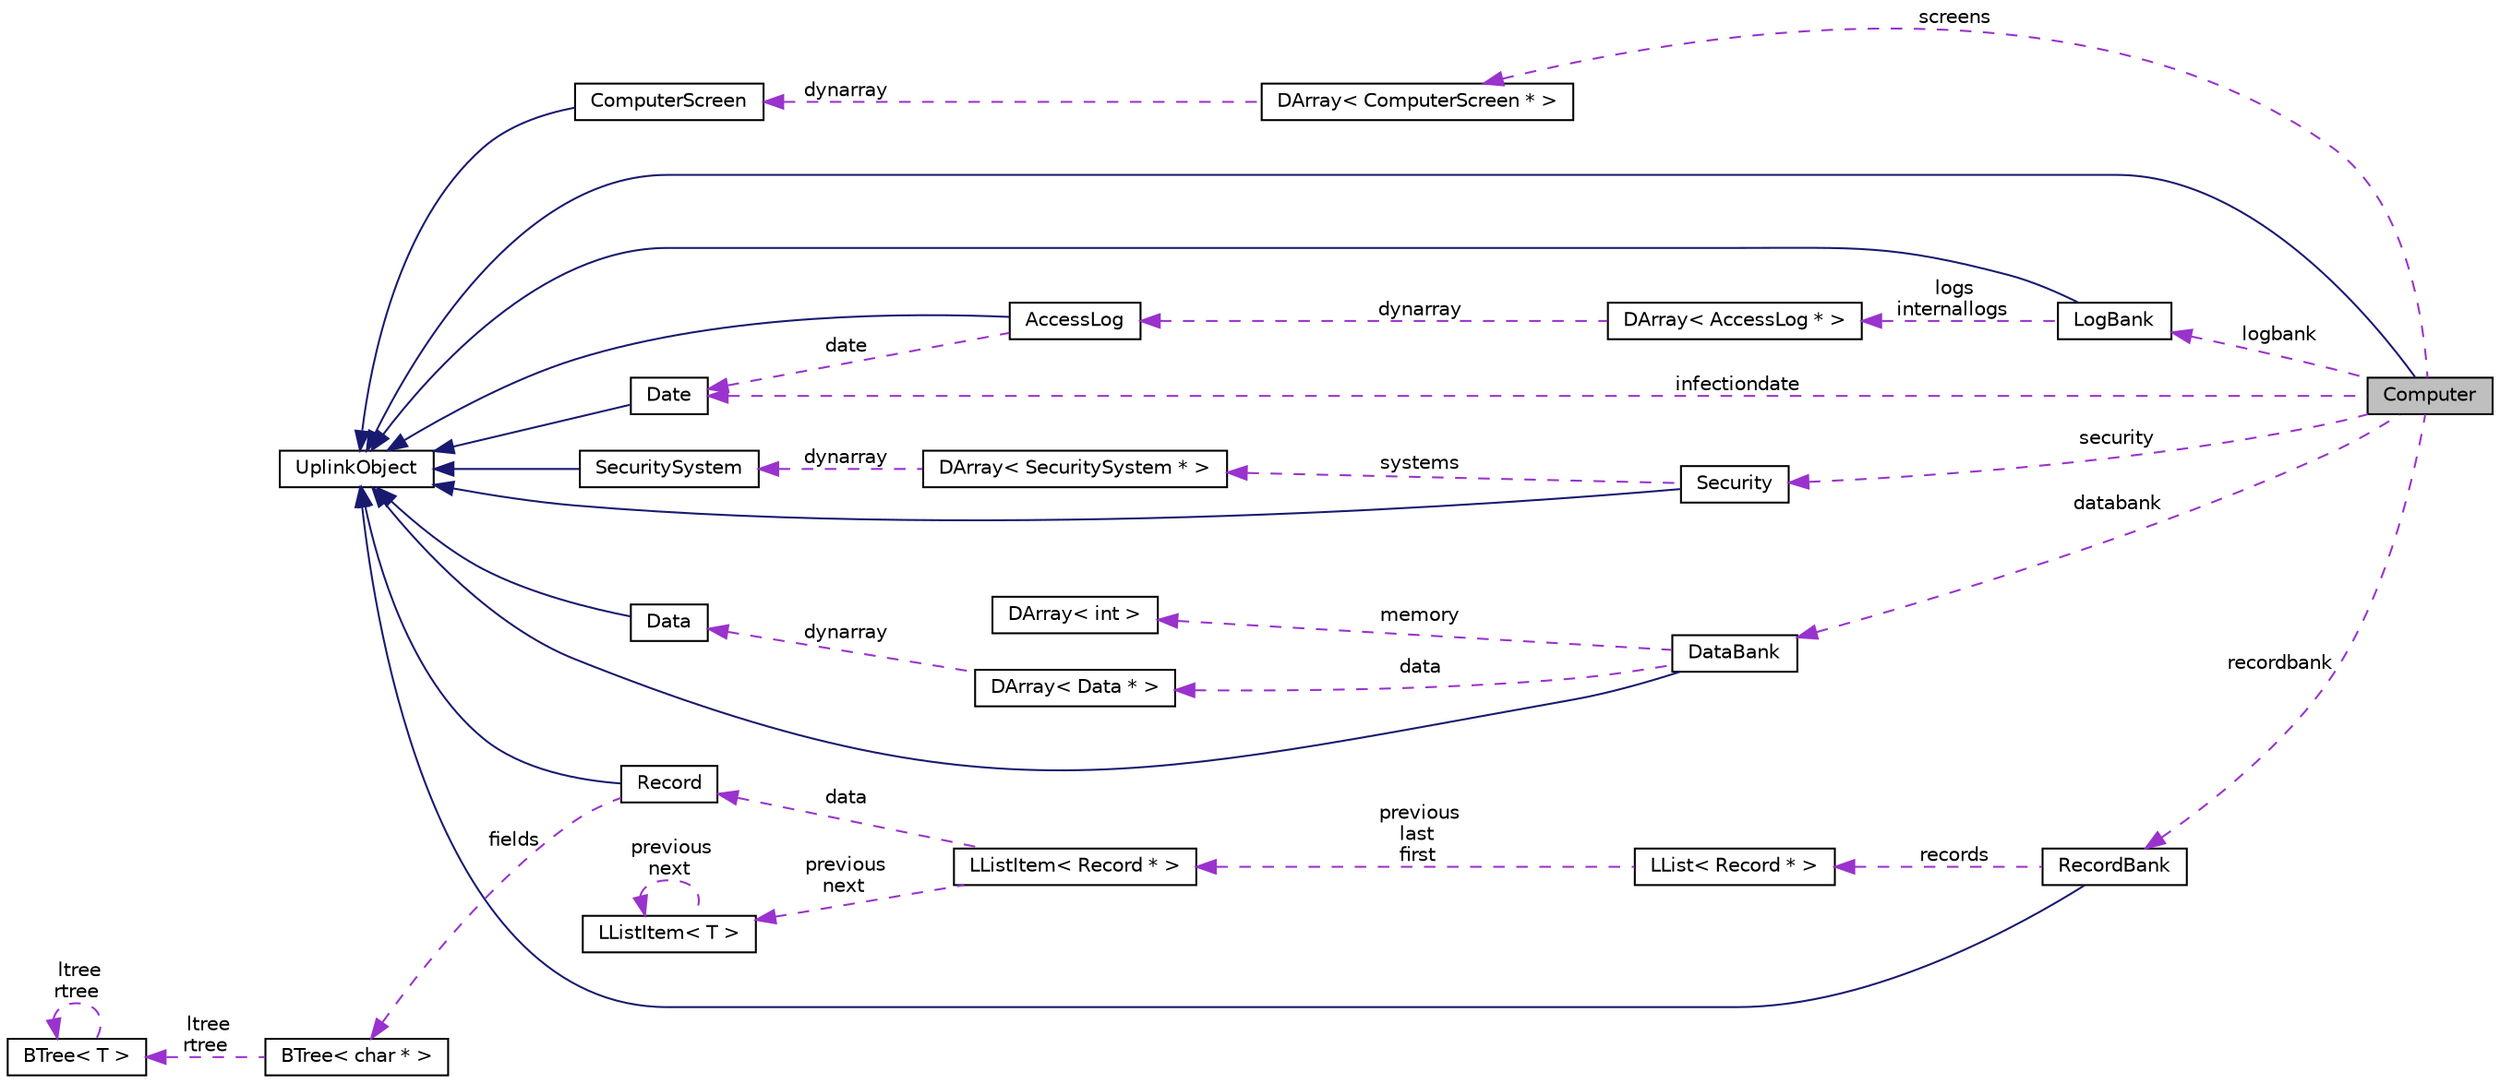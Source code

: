 digraph "Computer"
{
 // LATEX_PDF_SIZE
  edge [fontname="Helvetica",fontsize="10",labelfontname="Helvetica",labelfontsize="10"];
  node [fontname="Helvetica",fontsize="10",shape=record];
  rankdir="LR";
  Node1 [label="Computer",height=0.2,width=0.4,color="black", fillcolor="grey75", style="filled", fontcolor="black",tooltip="Computer class object."];
  Node2 -> Node1 [dir="back",color="midnightblue",fontsize="10",style="solid",fontname="Helvetica"];
  Node2 [label="UplinkObject",height=0.2,width=0.4,color="black", fillcolor="white", style="filled",URL="$classUplinkObject.html",tooltip="UplinkObject base class."];
  Node3 -> Node1 [dir="back",color="darkorchid3",fontsize="10",style="dashed",label=" logbank" ,fontname="Helvetica"];
  Node3 [label="LogBank",height=0.2,width=0.4,color="black", fillcolor="white", style="filled",URL="$classLogBank.html",tooltip=" "];
  Node2 -> Node3 [dir="back",color="midnightblue",fontsize="10",style="solid",fontname="Helvetica"];
  Node4 -> Node3 [dir="back",color="darkorchid3",fontsize="10",style="dashed",label=" logs\ninternallogs" ,fontname="Helvetica"];
  Node4 [label="DArray\< AccessLog * \>",height=0.2,width=0.4,color="black", fillcolor="white", style="filled",URL="$classDArray.html",tooltip=" "];
  Node5 -> Node4 [dir="back",color="darkorchid3",fontsize="10",style="dashed",label=" dynarray" ,fontname="Helvetica"];
  Node5 [label="AccessLog",height=0.2,width=0.4,color="black", fillcolor="white", style="filled",URL="$classAccessLog.html",tooltip=" "];
  Node2 -> Node5 [dir="back",color="midnightblue",fontsize="10",style="solid",fontname="Helvetica"];
  Node6 -> Node5 [dir="back",color="darkorchid3",fontsize="10",style="dashed",label=" date" ,fontname="Helvetica"];
  Node6 [label="Date",height=0.2,width=0.4,color="black", fillcolor="white", style="filled",URL="$classDate.html",tooltip=" "];
  Node2 -> Node6 [dir="back",color="midnightblue",fontsize="10",style="solid",fontname="Helvetica"];
  Node7 -> Node1 [dir="back",color="darkorchid3",fontsize="10",style="dashed",label=" recordbank" ,fontname="Helvetica"];
  Node7 [label="RecordBank",height=0.2,width=0.4,color="black", fillcolor="white", style="filled",URL="$classRecordBank.html",tooltip=" "];
  Node2 -> Node7 [dir="back",color="midnightblue",fontsize="10",style="solid",fontname="Helvetica"];
  Node8 -> Node7 [dir="back",color="darkorchid3",fontsize="10",style="dashed",label=" records" ,fontname="Helvetica"];
  Node8 [label="LList\< Record * \>",height=0.2,width=0.4,color="black", fillcolor="white", style="filled",URL="$classLList.html",tooltip=" "];
  Node9 -> Node8 [dir="back",color="darkorchid3",fontsize="10",style="dashed",label=" previous\nlast\nfirst" ,fontname="Helvetica"];
  Node9 [label="LListItem\< Record * \>",height=0.2,width=0.4,color="black", fillcolor="white", style="filled",URL="$classLListItem.html",tooltip=" "];
  Node10 -> Node9 [dir="back",color="darkorchid3",fontsize="10",style="dashed",label=" data" ,fontname="Helvetica"];
  Node10 [label="Record",height=0.2,width=0.4,color="black", fillcolor="white", style="filled",URL="$classRecord.html",tooltip=" "];
  Node2 -> Node10 [dir="back",color="midnightblue",fontsize="10",style="solid",fontname="Helvetica"];
  Node11 -> Node10 [dir="back",color="darkorchid3",fontsize="10",style="dashed",label=" fields" ,fontname="Helvetica"];
  Node11 [label="BTree\< char * \>",height=0.2,width=0.4,color="black", fillcolor="white", style="filled",URL="$classBTree.html",tooltip=" "];
  Node12 -> Node11 [dir="back",color="darkorchid3",fontsize="10",style="dashed",label=" ltree\nrtree" ,fontname="Helvetica"];
  Node12 [label="BTree\< T \>",height=0.2,width=0.4,color="black", fillcolor="white", style="filled",URL="$classBTree.html",tooltip=" "];
  Node12 -> Node12 [dir="back",color="darkorchid3",fontsize="10",style="dashed",label=" ltree\nrtree" ,fontname="Helvetica"];
  Node13 -> Node9 [dir="back",color="darkorchid3",fontsize="10",style="dashed",label=" previous\nnext" ,fontname="Helvetica"];
  Node13 [label="LListItem\< T \>",height=0.2,width=0.4,color="black", fillcolor="white", style="filled",URL="$classLListItem.html",tooltip=" "];
  Node13 -> Node13 [dir="back",color="darkorchid3",fontsize="10",style="dashed",label=" previous\nnext" ,fontname="Helvetica"];
  Node14 -> Node1 [dir="back",color="darkorchid3",fontsize="10",style="dashed",label=" databank" ,fontname="Helvetica"];
  Node14 [label="DataBank",height=0.2,width=0.4,color="black", fillcolor="white", style="filled",URL="$classDataBank.html",tooltip=" "];
  Node2 -> Node14 [dir="back",color="midnightblue",fontsize="10",style="solid",fontname="Helvetica"];
  Node15 -> Node14 [dir="back",color="darkorchid3",fontsize="10",style="dashed",label=" data" ,fontname="Helvetica"];
  Node15 [label="DArray\< Data * \>",height=0.2,width=0.4,color="black", fillcolor="white", style="filled",URL="$classDArray.html",tooltip=" "];
  Node16 -> Node15 [dir="back",color="darkorchid3",fontsize="10",style="dashed",label=" dynarray" ,fontname="Helvetica"];
  Node16 [label="Data",height=0.2,width=0.4,color="black", fillcolor="white", style="filled",URL="$classData.html",tooltip=" "];
  Node2 -> Node16 [dir="back",color="midnightblue",fontsize="10",style="solid",fontname="Helvetica"];
  Node17 -> Node14 [dir="back",color="darkorchid3",fontsize="10",style="dashed",label=" memory" ,fontname="Helvetica"];
  Node17 [label="DArray\< int \>",height=0.2,width=0.4,color="black", fillcolor="white", style="filled",URL="$classDArray.html",tooltip=" "];
  Node18 -> Node1 [dir="back",color="darkorchid3",fontsize="10",style="dashed",label=" screens" ,fontname="Helvetica"];
  Node18 [label="DArray\< ComputerScreen * \>",height=0.2,width=0.4,color="black", fillcolor="white", style="filled",URL="$classDArray.html",tooltip=" "];
  Node19 -> Node18 [dir="back",color="darkorchid3",fontsize="10",style="dashed",label=" dynarray" ,fontname="Helvetica"];
  Node19 [label="ComputerScreen",height=0.2,width=0.4,color="black", fillcolor="white", style="filled",URL="$classComputerScreen.html",tooltip=" "];
  Node2 -> Node19 [dir="back",color="midnightblue",fontsize="10",style="solid",fontname="Helvetica"];
  Node6 -> Node1 [dir="back",color="darkorchid3",fontsize="10",style="dashed",label=" infectiondate" ,fontname="Helvetica"];
  Node20 -> Node1 [dir="back",color="darkorchid3",fontsize="10",style="dashed",label=" security" ,fontname="Helvetica"];
  Node20 [label="Security",height=0.2,width=0.4,color="black", fillcolor="white", style="filled",URL="$classSecurity.html",tooltip=" "];
  Node2 -> Node20 [dir="back",color="midnightblue",fontsize="10",style="solid",fontname="Helvetica"];
  Node21 -> Node20 [dir="back",color="darkorchid3",fontsize="10",style="dashed",label=" systems" ,fontname="Helvetica"];
  Node21 [label="DArray\< SecuritySystem * \>",height=0.2,width=0.4,color="black", fillcolor="white", style="filled",URL="$classDArray.html",tooltip=" "];
  Node22 -> Node21 [dir="back",color="darkorchid3",fontsize="10",style="dashed",label=" dynarray" ,fontname="Helvetica"];
  Node22 [label="SecuritySystem",height=0.2,width=0.4,color="black", fillcolor="white", style="filled",URL="$classSecuritySystem.html",tooltip=" "];
  Node2 -> Node22 [dir="back",color="midnightblue",fontsize="10",style="solid",fontname="Helvetica"];
}
